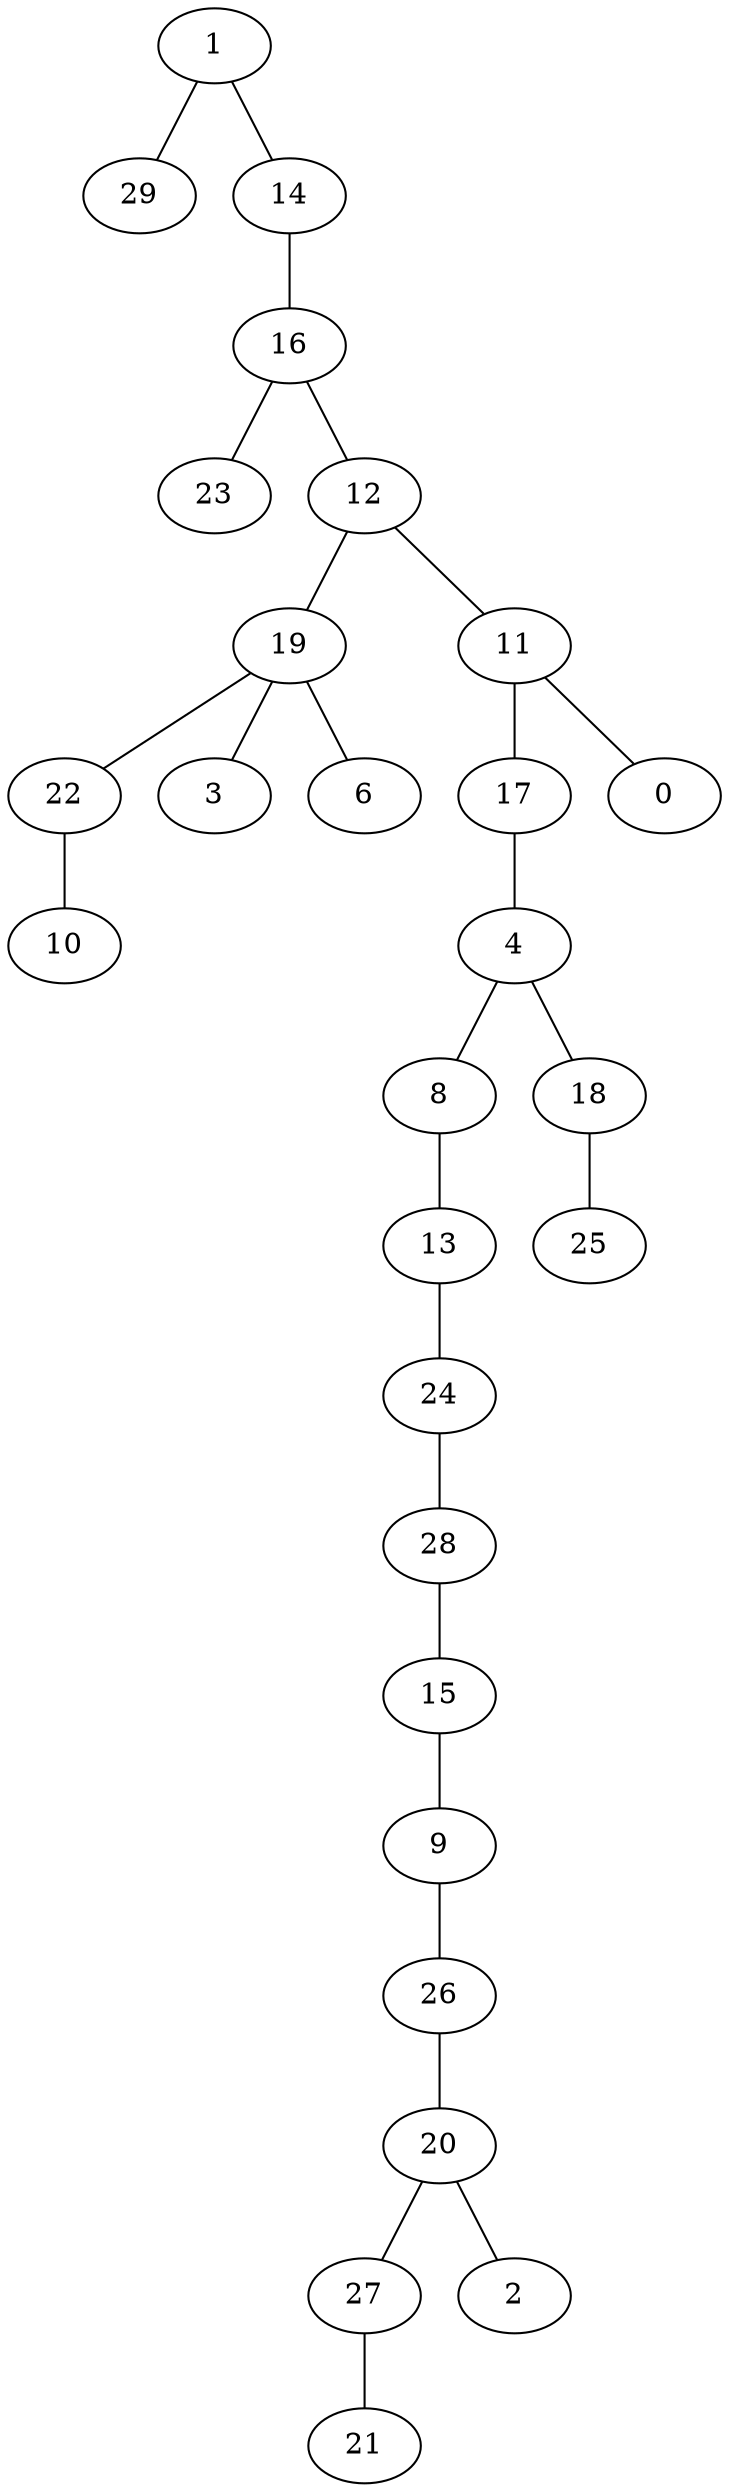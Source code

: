 graph{
   20 -- 27;
   4 -- 8;
   28 -- 15;
   19 -- 22;
   1 -- 29;
   18 -- 25;
   14 -- 16;
   24 -- 28;
   26 -- 20;
   19 -- 3;
   17 -- 4;
   19 -- 6;
   16 -- 23;
   1 -- 14;
   9 -- 26;
   13 -- 24;
   12 -- 11;
   12 -- 19;
   20 -- 2;
   15 -- 9;
   22 -- 10;
   11 -- 17;
   27 -- 21;
   11 -- 0;
   8 -- 13;
   16 -- 12;
   4 -- 18;
}